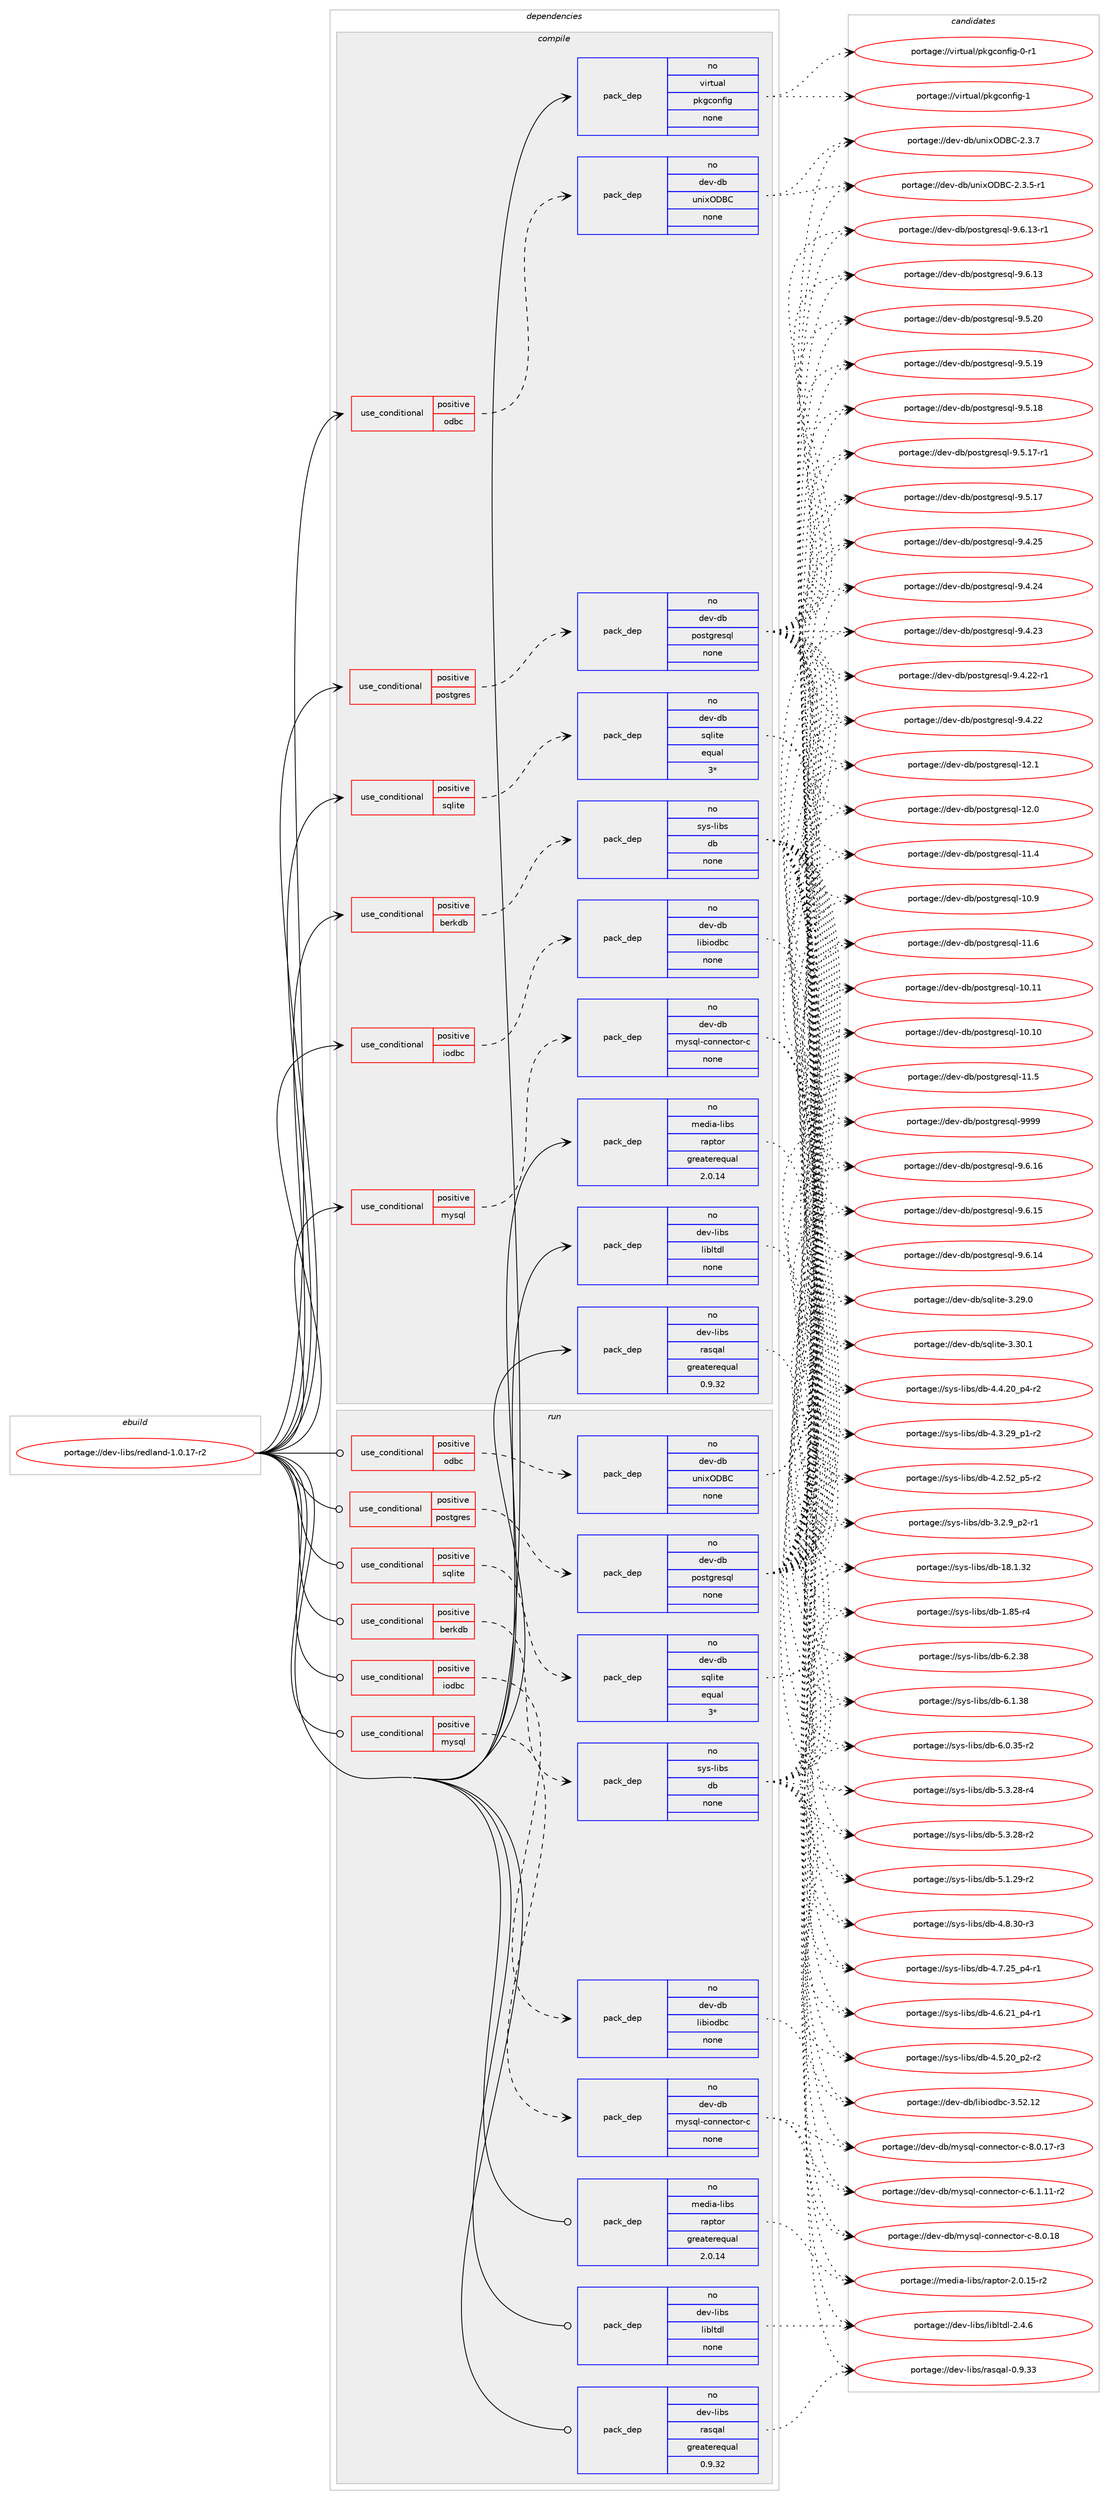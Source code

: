 digraph prolog {

# *************
# Graph options
# *************

newrank=true;
concentrate=true;
compound=true;
graph [rankdir=LR,fontname=Helvetica,fontsize=10,ranksep=1.5];#, ranksep=2.5, nodesep=0.2];
edge  [arrowhead=vee];
node  [fontname=Helvetica,fontsize=10];

# **********
# The ebuild
# **********

subgraph cluster_leftcol {
color=gray;
label=<<i>ebuild</i>>;
id [label="portage://dev-libs/redland-1.0.17-r2", color=red, width=4, href="../dev-libs/redland-1.0.17-r2.svg"];
}

# ****************
# The dependencies
# ****************

subgraph cluster_midcol {
color=gray;
label=<<i>dependencies</i>>;
subgraph cluster_compile {
fillcolor="#eeeeee";
style=filled;
label=<<i>compile</i>>;
subgraph cond124007 {
dependency508129 [label=<<TABLE BORDER="0" CELLBORDER="1" CELLSPACING="0" CELLPADDING="4"><TR><TD ROWSPAN="3" CELLPADDING="10">use_conditional</TD></TR><TR><TD>positive</TD></TR><TR><TD>berkdb</TD></TR></TABLE>>, shape=none, color=red];
subgraph pack378937 {
dependency508130 [label=<<TABLE BORDER="0" CELLBORDER="1" CELLSPACING="0" CELLPADDING="4" WIDTH="220"><TR><TD ROWSPAN="6" CELLPADDING="30">pack_dep</TD></TR><TR><TD WIDTH="110">no</TD></TR><TR><TD>sys-libs</TD></TR><TR><TD>db</TD></TR><TR><TD>none</TD></TR><TR><TD></TD></TR></TABLE>>, shape=none, color=blue];
}
dependency508129:e -> dependency508130:w [weight=20,style="dashed",arrowhead="vee"];
}
id:e -> dependency508129:w [weight=20,style="solid",arrowhead="vee"];
subgraph cond124008 {
dependency508131 [label=<<TABLE BORDER="0" CELLBORDER="1" CELLSPACING="0" CELLPADDING="4"><TR><TD ROWSPAN="3" CELLPADDING="10">use_conditional</TD></TR><TR><TD>positive</TD></TR><TR><TD>iodbc</TD></TR></TABLE>>, shape=none, color=red];
subgraph pack378938 {
dependency508132 [label=<<TABLE BORDER="0" CELLBORDER="1" CELLSPACING="0" CELLPADDING="4" WIDTH="220"><TR><TD ROWSPAN="6" CELLPADDING="30">pack_dep</TD></TR><TR><TD WIDTH="110">no</TD></TR><TR><TD>dev-db</TD></TR><TR><TD>libiodbc</TD></TR><TR><TD>none</TD></TR><TR><TD></TD></TR></TABLE>>, shape=none, color=blue];
}
dependency508131:e -> dependency508132:w [weight=20,style="dashed",arrowhead="vee"];
}
id:e -> dependency508131:w [weight=20,style="solid",arrowhead="vee"];
subgraph cond124009 {
dependency508133 [label=<<TABLE BORDER="0" CELLBORDER="1" CELLSPACING="0" CELLPADDING="4"><TR><TD ROWSPAN="3" CELLPADDING="10">use_conditional</TD></TR><TR><TD>positive</TD></TR><TR><TD>mysql</TD></TR></TABLE>>, shape=none, color=red];
subgraph pack378939 {
dependency508134 [label=<<TABLE BORDER="0" CELLBORDER="1" CELLSPACING="0" CELLPADDING="4" WIDTH="220"><TR><TD ROWSPAN="6" CELLPADDING="30">pack_dep</TD></TR><TR><TD WIDTH="110">no</TD></TR><TR><TD>dev-db</TD></TR><TR><TD>mysql-connector-c</TD></TR><TR><TD>none</TD></TR><TR><TD></TD></TR></TABLE>>, shape=none, color=blue];
}
dependency508133:e -> dependency508134:w [weight=20,style="dashed",arrowhead="vee"];
}
id:e -> dependency508133:w [weight=20,style="solid",arrowhead="vee"];
subgraph cond124010 {
dependency508135 [label=<<TABLE BORDER="0" CELLBORDER="1" CELLSPACING="0" CELLPADDING="4"><TR><TD ROWSPAN="3" CELLPADDING="10">use_conditional</TD></TR><TR><TD>positive</TD></TR><TR><TD>odbc</TD></TR></TABLE>>, shape=none, color=red];
subgraph pack378940 {
dependency508136 [label=<<TABLE BORDER="0" CELLBORDER="1" CELLSPACING="0" CELLPADDING="4" WIDTH="220"><TR><TD ROWSPAN="6" CELLPADDING="30">pack_dep</TD></TR><TR><TD WIDTH="110">no</TD></TR><TR><TD>dev-db</TD></TR><TR><TD>unixODBC</TD></TR><TR><TD>none</TD></TR><TR><TD></TD></TR></TABLE>>, shape=none, color=blue];
}
dependency508135:e -> dependency508136:w [weight=20,style="dashed",arrowhead="vee"];
}
id:e -> dependency508135:w [weight=20,style="solid",arrowhead="vee"];
subgraph cond124011 {
dependency508137 [label=<<TABLE BORDER="0" CELLBORDER="1" CELLSPACING="0" CELLPADDING="4"><TR><TD ROWSPAN="3" CELLPADDING="10">use_conditional</TD></TR><TR><TD>positive</TD></TR><TR><TD>postgres</TD></TR></TABLE>>, shape=none, color=red];
subgraph pack378941 {
dependency508138 [label=<<TABLE BORDER="0" CELLBORDER="1" CELLSPACING="0" CELLPADDING="4" WIDTH="220"><TR><TD ROWSPAN="6" CELLPADDING="30">pack_dep</TD></TR><TR><TD WIDTH="110">no</TD></TR><TR><TD>dev-db</TD></TR><TR><TD>postgresql</TD></TR><TR><TD>none</TD></TR><TR><TD></TD></TR></TABLE>>, shape=none, color=blue];
}
dependency508137:e -> dependency508138:w [weight=20,style="dashed",arrowhead="vee"];
}
id:e -> dependency508137:w [weight=20,style="solid",arrowhead="vee"];
subgraph cond124012 {
dependency508139 [label=<<TABLE BORDER="0" CELLBORDER="1" CELLSPACING="0" CELLPADDING="4"><TR><TD ROWSPAN="3" CELLPADDING="10">use_conditional</TD></TR><TR><TD>positive</TD></TR><TR><TD>sqlite</TD></TR></TABLE>>, shape=none, color=red];
subgraph pack378942 {
dependency508140 [label=<<TABLE BORDER="0" CELLBORDER="1" CELLSPACING="0" CELLPADDING="4" WIDTH="220"><TR><TD ROWSPAN="6" CELLPADDING="30">pack_dep</TD></TR><TR><TD WIDTH="110">no</TD></TR><TR><TD>dev-db</TD></TR><TR><TD>sqlite</TD></TR><TR><TD>equal</TD></TR><TR><TD>3*</TD></TR></TABLE>>, shape=none, color=blue];
}
dependency508139:e -> dependency508140:w [weight=20,style="dashed",arrowhead="vee"];
}
id:e -> dependency508139:w [weight=20,style="solid",arrowhead="vee"];
subgraph pack378943 {
dependency508141 [label=<<TABLE BORDER="0" CELLBORDER="1" CELLSPACING="0" CELLPADDING="4" WIDTH="220"><TR><TD ROWSPAN="6" CELLPADDING="30">pack_dep</TD></TR><TR><TD WIDTH="110">no</TD></TR><TR><TD>dev-libs</TD></TR><TR><TD>libltdl</TD></TR><TR><TD>none</TD></TR><TR><TD></TD></TR></TABLE>>, shape=none, color=blue];
}
id:e -> dependency508141:w [weight=20,style="solid",arrowhead="vee"];
subgraph pack378944 {
dependency508142 [label=<<TABLE BORDER="0" CELLBORDER="1" CELLSPACING="0" CELLPADDING="4" WIDTH="220"><TR><TD ROWSPAN="6" CELLPADDING="30">pack_dep</TD></TR><TR><TD WIDTH="110">no</TD></TR><TR><TD>dev-libs</TD></TR><TR><TD>rasqal</TD></TR><TR><TD>greaterequal</TD></TR><TR><TD>0.9.32</TD></TR></TABLE>>, shape=none, color=blue];
}
id:e -> dependency508142:w [weight=20,style="solid",arrowhead="vee"];
subgraph pack378945 {
dependency508143 [label=<<TABLE BORDER="0" CELLBORDER="1" CELLSPACING="0" CELLPADDING="4" WIDTH="220"><TR><TD ROWSPAN="6" CELLPADDING="30">pack_dep</TD></TR><TR><TD WIDTH="110">no</TD></TR><TR><TD>media-libs</TD></TR><TR><TD>raptor</TD></TR><TR><TD>greaterequal</TD></TR><TR><TD>2.0.14</TD></TR></TABLE>>, shape=none, color=blue];
}
id:e -> dependency508143:w [weight=20,style="solid",arrowhead="vee"];
subgraph pack378946 {
dependency508144 [label=<<TABLE BORDER="0" CELLBORDER="1" CELLSPACING="0" CELLPADDING="4" WIDTH="220"><TR><TD ROWSPAN="6" CELLPADDING="30">pack_dep</TD></TR><TR><TD WIDTH="110">no</TD></TR><TR><TD>virtual</TD></TR><TR><TD>pkgconfig</TD></TR><TR><TD>none</TD></TR><TR><TD></TD></TR></TABLE>>, shape=none, color=blue];
}
id:e -> dependency508144:w [weight=20,style="solid",arrowhead="vee"];
}
subgraph cluster_compileandrun {
fillcolor="#eeeeee";
style=filled;
label=<<i>compile and run</i>>;
}
subgraph cluster_run {
fillcolor="#eeeeee";
style=filled;
label=<<i>run</i>>;
subgraph cond124013 {
dependency508145 [label=<<TABLE BORDER="0" CELLBORDER="1" CELLSPACING="0" CELLPADDING="4"><TR><TD ROWSPAN="3" CELLPADDING="10">use_conditional</TD></TR><TR><TD>positive</TD></TR><TR><TD>berkdb</TD></TR></TABLE>>, shape=none, color=red];
subgraph pack378947 {
dependency508146 [label=<<TABLE BORDER="0" CELLBORDER="1" CELLSPACING="0" CELLPADDING="4" WIDTH="220"><TR><TD ROWSPAN="6" CELLPADDING="30">pack_dep</TD></TR><TR><TD WIDTH="110">no</TD></TR><TR><TD>sys-libs</TD></TR><TR><TD>db</TD></TR><TR><TD>none</TD></TR><TR><TD></TD></TR></TABLE>>, shape=none, color=blue];
}
dependency508145:e -> dependency508146:w [weight=20,style="dashed",arrowhead="vee"];
}
id:e -> dependency508145:w [weight=20,style="solid",arrowhead="odot"];
subgraph cond124014 {
dependency508147 [label=<<TABLE BORDER="0" CELLBORDER="1" CELLSPACING="0" CELLPADDING="4"><TR><TD ROWSPAN="3" CELLPADDING="10">use_conditional</TD></TR><TR><TD>positive</TD></TR><TR><TD>iodbc</TD></TR></TABLE>>, shape=none, color=red];
subgraph pack378948 {
dependency508148 [label=<<TABLE BORDER="0" CELLBORDER="1" CELLSPACING="0" CELLPADDING="4" WIDTH="220"><TR><TD ROWSPAN="6" CELLPADDING="30">pack_dep</TD></TR><TR><TD WIDTH="110">no</TD></TR><TR><TD>dev-db</TD></TR><TR><TD>libiodbc</TD></TR><TR><TD>none</TD></TR><TR><TD></TD></TR></TABLE>>, shape=none, color=blue];
}
dependency508147:e -> dependency508148:w [weight=20,style="dashed",arrowhead="vee"];
}
id:e -> dependency508147:w [weight=20,style="solid",arrowhead="odot"];
subgraph cond124015 {
dependency508149 [label=<<TABLE BORDER="0" CELLBORDER="1" CELLSPACING="0" CELLPADDING="4"><TR><TD ROWSPAN="3" CELLPADDING="10">use_conditional</TD></TR><TR><TD>positive</TD></TR><TR><TD>mysql</TD></TR></TABLE>>, shape=none, color=red];
subgraph pack378949 {
dependency508150 [label=<<TABLE BORDER="0" CELLBORDER="1" CELLSPACING="0" CELLPADDING="4" WIDTH="220"><TR><TD ROWSPAN="6" CELLPADDING="30">pack_dep</TD></TR><TR><TD WIDTH="110">no</TD></TR><TR><TD>dev-db</TD></TR><TR><TD>mysql-connector-c</TD></TR><TR><TD>none</TD></TR><TR><TD></TD></TR></TABLE>>, shape=none, color=blue];
}
dependency508149:e -> dependency508150:w [weight=20,style="dashed",arrowhead="vee"];
}
id:e -> dependency508149:w [weight=20,style="solid",arrowhead="odot"];
subgraph cond124016 {
dependency508151 [label=<<TABLE BORDER="0" CELLBORDER="1" CELLSPACING="0" CELLPADDING="4"><TR><TD ROWSPAN="3" CELLPADDING="10">use_conditional</TD></TR><TR><TD>positive</TD></TR><TR><TD>odbc</TD></TR></TABLE>>, shape=none, color=red];
subgraph pack378950 {
dependency508152 [label=<<TABLE BORDER="0" CELLBORDER="1" CELLSPACING="0" CELLPADDING="4" WIDTH="220"><TR><TD ROWSPAN="6" CELLPADDING="30">pack_dep</TD></TR><TR><TD WIDTH="110">no</TD></TR><TR><TD>dev-db</TD></TR><TR><TD>unixODBC</TD></TR><TR><TD>none</TD></TR><TR><TD></TD></TR></TABLE>>, shape=none, color=blue];
}
dependency508151:e -> dependency508152:w [weight=20,style="dashed",arrowhead="vee"];
}
id:e -> dependency508151:w [weight=20,style="solid",arrowhead="odot"];
subgraph cond124017 {
dependency508153 [label=<<TABLE BORDER="0" CELLBORDER="1" CELLSPACING="0" CELLPADDING="4"><TR><TD ROWSPAN="3" CELLPADDING="10">use_conditional</TD></TR><TR><TD>positive</TD></TR><TR><TD>postgres</TD></TR></TABLE>>, shape=none, color=red];
subgraph pack378951 {
dependency508154 [label=<<TABLE BORDER="0" CELLBORDER="1" CELLSPACING="0" CELLPADDING="4" WIDTH="220"><TR><TD ROWSPAN="6" CELLPADDING="30">pack_dep</TD></TR><TR><TD WIDTH="110">no</TD></TR><TR><TD>dev-db</TD></TR><TR><TD>postgresql</TD></TR><TR><TD>none</TD></TR><TR><TD></TD></TR></TABLE>>, shape=none, color=blue];
}
dependency508153:e -> dependency508154:w [weight=20,style="dashed",arrowhead="vee"];
}
id:e -> dependency508153:w [weight=20,style="solid",arrowhead="odot"];
subgraph cond124018 {
dependency508155 [label=<<TABLE BORDER="0" CELLBORDER="1" CELLSPACING="0" CELLPADDING="4"><TR><TD ROWSPAN="3" CELLPADDING="10">use_conditional</TD></TR><TR><TD>positive</TD></TR><TR><TD>sqlite</TD></TR></TABLE>>, shape=none, color=red];
subgraph pack378952 {
dependency508156 [label=<<TABLE BORDER="0" CELLBORDER="1" CELLSPACING="0" CELLPADDING="4" WIDTH="220"><TR><TD ROWSPAN="6" CELLPADDING="30">pack_dep</TD></TR><TR><TD WIDTH="110">no</TD></TR><TR><TD>dev-db</TD></TR><TR><TD>sqlite</TD></TR><TR><TD>equal</TD></TR><TR><TD>3*</TD></TR></TABLE>>, shape=none, color=blue];
}
dependency508155:e -> dependency508156:w [weight=20,style="dashed",arrowhead="vee"];
}
id:e -> dependency508155:w [weight=20,style="solid",arrowhead="odot"];
subgraph pack378953 {
dependency508157 [label=<<TABLE BORDER="0" CELLBORDER="1" CELLSPACING="0" CELLPADDING="4" WIDTH="220"><TR><TD ROWSPAN="6" CELLPADDING="30">pack_dep</TD></TR><TR><TD WIDTH="110">no</TD></TR><TR><TD>dev-libs</TD></TR><TR><TD>libltdl</TD></TR><TR><TD>none</TD></TR><TR><TD></TD></TR></TABLE>>, shape=none, color=blue];
}
id:e -> dependency508157:w [weight=20,style="solid",arrowhead="odot"];
subgraph pack378954 {
dependency508158 [label=<<TABLE BORDER="0" CELLBORDER="1" CELLSPACING="0" CELLPADDING="4" WIDTH="220"><TR><TD ROWSPAN="6" CELLPADDING="30">pack_dep</TD></TR><TR><TD WIDTH="110">no</TD></TR><TR><TD>dev-libs</TD></TR><TR><TD>rasqal</TD></TR><TR><TD>greaterequal</TD></TR><TR><TD>0.9.32</TD></TR></TABLE>>, shape=none, color=blue];
}
id:e -> dependency508158:w [weight=20,style="solid",arrowhead="odot"];
subgraph pack378955 {
dependency508159 [label=<<TABLE BORDER="0" CELLBORDER="1" CELLSPACING="0" CELLPADDING="4" WIDTH="220"><TR><TD ROWSPAN="6" CELLPADDING="30">pack_dep</TD></TR><TR><TD WIDTH="110">no</TD></TR><TR><TD>media-libs</TD></TR><TR><TD>raptor</TD></TR><TR><TD>greaterequal</TD></TR><TR><TD>2.0.14</TD></TR></TABLE>>, shape=none, color=blue];
}
id:e -> dependency508159:w [weight=20,style="solid",arrowhead="odot"];
}
}

# **************
# The candidates
# **************

subgraph cluster_choices {
rank=same;
color=gray;
label=<<i>candidates</i>>;

subgraph choice378937 {
color=black;
nodesep=1;
choice1151211154510810598115471009845544650465156 [label="portage://sys-libs/db-6.2.38", color=red, width=4,href="../sys-libs/db-6.2.38.svg"];
choice1151211154510810598115471009845544649465156 [label="portage://sys-libs/db-6.1.38", color=red, width=4,href="../sys-libs/db-6.1.38.svg"];
choice11512111545108105981154710098455446484651534511450 [label="portage://sys-libs/db-6.0.35-r2", color=red, width=4,href="../sys-libs/db-6.0.35-r2.svg"];
choice11512111545108105981154710098455346514650564511452 [label="portage://sys-libs/db-5.3.28-r4", color=red, width=4,href="../sys-libs/db-5.3.28-r4.svg"];
choice11512111545108105981154710098455346514650564511450 [label="portage://sys-libs/db-5.3.28-r2", color=red, width=4,href="../sys-libs/db-5.3.28-r2.svg"];
choice11512111545108105981154710098455346494650574511450 [label="portage://sys-libs/db-5.1.29-r2", color=red, width=4,href="../sys-libs/db-5.1.29-r2.svg"];
choice11512111545108105981154710098455246564651484511451 [label="portage://sys-libs/db-4.8.30-r3", color=red, width=4,href="../sys-libs/db-4.8.30-r3.svg"];
choice115121115451081059811547100984552465546505395112524511449 [label="portage://sys-libs/db-4.7.25_p4-r1", color=red, width=4,href="../sys-libs/db-4.7.25_p4-r1.svg"];
choice115121115451081059811547100984552465446504995112524511449 [label="portage://sys-libs/db-4.6.21_p4-r1", color=red, width=4,href="../sys-libs/db-4.6.21_p4-r1.svg"];
choice115121115451081059811547100984552465346504895112504511450 [label="portage://sys-libs/db-4.5.20_p2-r2", color=red, width=4,href="../sys-libs/db-4.5.20_p2-r2.svg"];
choice115121115451081059811547100984552465246504895112524511450 [label="portage://sys-libs/db-4.4.20_p4-r2", color=red, width=4,href="../sys-libs/db-4.4.20_p4-r2.svg"];
choice115121115451081059811547100984552465146505795112494511450 [label="portage://sys-libs/db-4.3.29_p1-r2", color=red, width=4,href="../sys-libs/db-4.3.29_p1-r2.svg"];
choice115121115451081059811547100984552465046535095112534511450 [label="portage://sys-libs/db-4.2.52_p5-r2", color=red, width=4,href="../sys-libs/db-4.2.52_p5-r2.svg"];
choice1151211154510810598115471009845514650465795112504511449 [label="portage://sys-libs/db-3.2.9_p2-r1", color=red, width=4,href="../sys-libs/db-3.2.9_p2-r1.svg"];
choice115121115451081059811547100984549564649465150 [label="portage://sys-libs/db-18.1.32", color=red, width=4,href="../sys-libs/db-18.1.32.svg"];
choice1151211154510810598115471009845494656534511452 [label="portage://sys-libs/db-1.85-r4", color=red, width=4,href="../sys-libs/db-1.85-r4.svg"];
dependency508130:e -> choice1151211154510810598115471009845544650465156:w [style=dotted,weight="100"];
dependency508130:e -> choice1151211154510810598115471009845544649465156:w [style=dotted,weight="100"];
dependency508130:e -> choice11512111545108105981154710098455446484651534511450:w [style=dotted,weight="100"];
dependency508130:e -> choice11512111545108105981154710098455346514650564511452:w [style=dotted,weight="100"];
dependency508130:e -> choice11512111545108105981154710098455346514650564511450:w [style=dotted,weight="100"];
dependency508130:e -> choice11512111545108105981154710098455346494650574511450:w [style=dotted,weight="100"];
dependency508130:e -> choice11512111545108105981154710098455246564651484511451:w [style=dotted,weight="100"];
dependency508130:e -> choice115121115451081059811547100984552465546505395112524511449:w [style=dotted,weight="100"];
dependency508130:e -> choice115121115451081059811547100984552465446504995112524511449:w [style=dotted,weight="100"];
dependency508130:e -> choice115121115451081059811547100984552465346504895112504511450:w [style=dotted,weight="100"];
dependency508130:e -> choice115121115451081059811547100984552465246504895112524511450:w [style=dotted,weight="100"];
dependency508130:e -> choice115121115451081059811547100984552465146505795112494511450:w [style=dotted,weight="100"];
dependency508130:e -> choice115121115451081059811547100984552465046535095112534511450:w [style=dotted,weight="100"];
dependency508130:e -> choice1151211154510810598115471009845514650465795112504511449:w [style=dotted,weight="100"];
dependency508130:e -> choice115121115451081059811547100984549564649465150:w [style=dotted,weight="100"];
dependency508130:e -> choice1151211154510810598115471009845494656534511452:w [style=dotted,weight="100"];
}
subgraph choice378938 {
color=black;
nodesep=1;
choice1001011184510098471081059810511110098994551465350464950 [label="portage://dev-db/libiodbc-3.52.12", color=red, width=4,href="../dev-db/libiodbc-3.52.12.svg"];
dependency508132:e -> choice1001011184510098471081059810511110098994551465350464950:w [style=dotted,weight="100"];
}
subgraph choice378939 {
color=black;
nodesep=1;
choice100101118451009847109121115113108459911111011010199116111114459945564648464956 [label="portage://dev-db/mysql-connector-c-8.0.18", color=red, width=4,href="../dev-db/mysql-connector-c-8.0.18.svg"];
choice1001011184510098471091211151131084599111110110101991161111144599455646484649554511451 [label="portage://dev-db/mysql-connector-c-8.0.17-r3", color=red, width=4,href="../dev-db/mysql-connector-c-8.0.17-r3.svg"];
choice1001011184510098471091211151131084599111110110101991161111144599455446494649494511450 [label="portage://dev-db/mysql-connector-c-6.1.11-r2", color=red, width=4,href="../dev-db/mysql-connector-c-6.1.11-r2.svg"];
dependency508134:e -> choice100101118451009847109121115113108459911111011010199116111114459945564648464956:w [style=dotted,weight="100"];
dependency508134:e -> choice1001011184510098471091211151131084599111110110101991161111144599455646484649554511451:w [style=dotted,weight="100"];
dependency508134:e -> choice1001011184510098471091211151131084599111110110101991161111144599455446494649494511450:w [style=dotted,weight="100"];
}
subgraph choice378940 {
color=black;
nodesep=1;
choice10010111845100984711711010512079686667455046514655 [label="portage://dev-db/unixODBC-2.3.7", color=red, width=4,href="../dev-db/unixODBC-2.3.7.svg"];
choice100101118451009847117110105120796866674550465146534511449 [label="portage://dev-db/unixODBC-2.3.5-r1", color=red, width=4,href="../dev-db/unixODBC-2.3.5-r1.svg"];
dependency508136:e -> choice10010111845100984711711010512079686667455046514655:w [style=dotted,weight="100"];
dependency508136:e -> choice100101118451009847117110105120796866674550465146534511449:w [style=dotted,weight="100"];
}
subgraph choice378941 {
color=black;
nodesep=1;
choice1001011184510098471121111151161031141011151131084557575757 [label="portage://dev-db/postgresql-9999", color=red, width=4,href="../dev-db/postgresql-9999.svg"];
choice10010111845100984711211111511610311410111511310845574654464954 [label="portage://dev-db/postgresql-9.6.16", color=red, width=4,href="../dev-db/postgresql-9.6.16.svg"];
choice10010111845100984711211111511610311410111511310845574654464953 [label="portage://dev-db/postgresql-9.6.15", color=red, width=4,href="../dev-db/postgresql-9.6.15.svg"];
choice10010111845100984711211111511610311410111511310845574654464952 [label="portage://dev-db/postgresql-9.6.14", color=red, width=4,href="../dev-db/postgresql-9.6.14.svg"];
choice100101118451009847112111115116103114101115113108455746544649514511449 [label="portage://dev-db/postgresql-9.6.13-r1", color=red, width=4,href="../dev-db/postgresql-9.6.13-r1.svg"];
choice10010111845100984711211111511610311410111511310845574654464951 [label="portage://dev-db/postgresql-9.6.13", color=red, width=4,href="../dev-db/postgresql-9.6.13.svg"];
choice10010111845100984711211111511610311410111511310845574653465048 [label="portage://dev-db/postgresql-9.5.20", color=red, width=4,href="../dev-db/postgresql-9.5.20.svg"];
choice10010111845100984711211111511610311410111511310845574653464957 [label="portage://dev-db/postgresql-9.5.19", color=red, width=4,href="../dev-db/postgresql-9.5.19.svg"];
choice10010111845100984711211111511610311410111511310845574653464956 [label="portage://dev-db/postgresql-9.5.18", color=red, width=4,href="../dev-db/postgresql-9.5.18.svg"];
choice100101118451009847112111115116103114101115113108455746534649554511449 [label="portage://dev-db/postgresql-9.5.17-r1", color=red, width=4,href="../dev-db/postgresql-9.5.17-r1.svg"];
choice10010111845100984711211111511610311410111511310845574653464955 [label="portage://dev-db/postgresql-9.5.17", color=red, width=4,href="../dev-db/postgresql-9.5.17.svg"];
choice10010111845100984711211111511610311410111511310845574652465053 [label="portage://dev-db/postgresql-9.4.25", color=red, width=4,href="../dev-db/postgresql-9.4.25.svg"];
choice10010111845100984711211111511610311410111511310845574652465052 [label="portage://dev-db/postgresql-9.4.24", color=red, width=4,href="../dev-db/postgresql-9.4.24.svg"];
choice10010111845100984711211111511610311410111511310845574652465051 [label="portage://dev-db/postgresql-9.4.23", color=red, width=4,href="../dev-db/postgresql-9.4.23.svg"];
choice100101118451009847112111115116103114101115113108455746524650504511449 [label="portage://dev-db/postgresql-9.4.22-r1", color=red, width=4,href="../dev-db/postgresql-9.4.22-r1.svg"];
choice10010111845100984711211111511610311410111511310845574652465050 [label="portage://dev-db/postgresql-9.4.22", color=red, width=4,href="../dev-db/postgresql-9.4.22.svg"];
choice1001011184510098471121111151161031141011151131084549504649 [label="portage://dev-db/postgresql-12.1", color=red, width=4,href="../dev-db/postgresql-12.1.svg"];
choice1001011184510098471121111151161031141011151131084549504648 [label="portage://dev-db/postgresql-12.0", color=red, width=4,href="../dev-db/postgresql-12.0.svg"];
choice1001011184510098471121111151161031141011151131084549494654 [label="portage://dev-db/postgresql-11.6", color=red, width=4,href="../dev-db/postgresql-11.6.svg"];
choice1001011184510098471121111151161031141011151131084549494653 [label="portage://dev-db/postgresql-11.5", color=red, width=4,href="../dev-db/postgresql-11.5.svg"];
choice1001011184510098471121111151161031141011151131084549494652 [label="portage://dev-db/postgresql-11.4", color=red, width=4,href="../dev-db/postgresql-11.4.svg"];
choice1001011184510098471121111151161031141011151131084549484657 [label="portage://dev-db/postgresql-10.9", color=red, width=4,href="../dev-db/postgresql-10.9.svg"];
choice100101118451009847112111115116103114101115113108454948464949 [label="portage://dev-db/postgresql-10.11", color=red, width=4,href="../dev-db/postgresql-10.11.svg"];
choice100101118451009847112111115116103114101115113108454948464948 [label="portage://dev-db/postgresql-10.10", color=red, width=4,href="../dev-db/postgresql-10.10.svg"];
dependency508138:e -> choice1001011184510098471121111151161031141011151131084557575757:w [style=dotted,weight="100"];
dependency508138:e -> choice10010111845100984711211111511610311410111511310845574654464954:w [style=dotted,weight="100"];
dependency508138:e -> choice10010111845100984711211111511610311410111511310845574654464953:w [style=dotted,weight="100"];
dependency508138:e -> choice10010111845100984711211111511610311410111511310845574654464952:w [style=dotted,weight="100"];
dependency508138:e -> choice100101118451009847112111115116103114101115113108455746544649514511449:w [style=dotted,weight="100"];
dependency508138:e -> choice10010111845100984711211111511610311410111511310845574654464951:w [style=dotted,weight="100"];
dependency508138:e -> choice10010111845100984711211111511610311410111511310845574653465048:w [style=dotted,weight="100"];
dependency508138:e -> choice10010111845100984711211111511610311410111511310845574653464957:w [style=dotted,weight="100"];
dependency508138:e -> choice10010111845100984711211111511610311410111511310845574653464956:w [style=dotted,weight="100"];
dependency508138:e -> choice100101118451009847112111115116103114101115113108455746534649554511449:w [style=dotted,weight="100"];
dependency508138:e -> choice10010111845100984711211111511610311410111511310845574653464955:w [style=dotted,weight="100"];
dependency508138:e -> choice10010111845100984711211111511610311410111511310845574652465053:w [style=dotted,weight="100"];
dependency508138:e -> choice10010111845100984711211111511610311410111511310845574652465052:w [style=dotted,weight="100"];
dependency508138:e -> choice10010111845100984711211111511610311410111511310845574652465051:w [style=dotted,weight="100"];
dependency508138:e -> choice100101118451009847112111115116103114101115113108455746524650504511449:w [style=dotted,weight="100"];
dependency508138:e -> choice10010111845100984711211111511610311410111511310845574652465050:w [style=dotted,weight="100"];
dependency508138:e -> choice1001011184510098471121111151161031141011151131084549504649:w [style=dotted,weight="100"];
dependency508138:e -> choice1001011184510098471121111151161031141011151131084549504648:w [style=dotted,weight="100"];
dependency508138:e -> choice1001011184510098471121111151161031141011151131084549494654:w [style=dotted,weight="100"];
dependency508138:e -> choice1001011184510098471121111151161031141011151131084549494653:w [style=dotted,weight="100"];
dependency508138:e -> choice1001011184510098471121111151161031141011151131084549494652:w [style=dotted,weight="100"];
dependency508138:e -> choice1001011184510098471121111151161031141011151131084549484657:w [style=dotted,weight="100"];
dependency508138:e -> choice100101118451009847112111115116103114101115113108454948464949:w [style=dotted,weight="100"];
dependency508138:e -> choice100101118451009847112111115116103114101115113108454948464948:w [style=dotted,weight="100"];
}
subgraph choice378942 {
color=black;
nodesep=1;
choice10010111845100984711511310810511610145514651484649 [label="portage://dev-db/sqlite-3.30.1", color=red, width=4,href="../dev-db/sqlite-3.30.1.svg"];
choice10010111845100984711511310810511610145514650574648 [label="portage://dev-db/sqlite-3.29.0", color=red, width=4,href="../dev-db/sqlite-3.29.0.svg"];
dependency508140:e -> choice10010111845100984711511310810511610145514651484649:w [style=dotted,weight="100"];
dependency508140:e -> choice10010111845100984711511310810511610145514650574648:w [style=dotted,weight="100"];
}
subgraph choice378943 {
color=black;
nodesep=1;
choice10010111845108105981154710810598108116100108455046524654 [label="portage://dev-libs/libltdl-2.4.6", color=red, width=4,href="../dev-libs/libltdl-2.4.6.svg"];
dependency508141:e -> choice10010111845108105981154710810598108116100108455046524654:w [style=dotted,weight="100"];
}
subgraph choice378944 {
color=black;
nodesep=1;
choice100101118451081059811547114971151139710845484657465151 [label="portage://dev-libs/rasqal-0.9.33", color=red, width=4,href="../dev-libs/rasqal-0.9.33.svg"];
dependency508142:e -> choice100101118451081059811547114971151139710845484657465151:w [style=dotted,weight="100"];
}
subgraph choice378945 {
color=black;
nodesep=1;
choice1091011001059745108105981154711497112116111114455046484649534511450 [label="portage://media-libs/raptor-2.0.15-r2", color=red, width=4,href="../media-libs/raptor-2.0.15-r2.svg"];
dependency508143:e -> choice1091011001059745108105981154711497112116111114455046484649534511450:w [style=dotted,weight="100"];
}
subgraph choice378946 {
color=black;
nodesep=1;
choice1181051141161179710847112107103991111101021051034549 [label="portage://virtual/pkgconfig-1", color=red, width=4,href="../virtual/pkgconfig-1.svg"];
choice11810511411611797108471121071039911111010210510345484511449 [label="portage://virtual/pkgconfig-0-r1", color=red, width=4,href="../virtual/pkgconfig-0-r1.svg"];
dependency508144:e -> choice1181051141161179710847112107103991111101021051034549:w [style=dotted,weight="100"];
dependency508144:e -> choice11810511411611797108471121071039911111010210510345484511449:w [style=dotted,weight="100"];
}
subgraph choice378947 {
color=black;
nodesep=1;
choice1151211154510810598115471009845544650465156 [label="portage://sys-libs/db-6.2.38", color=red, width=4,href="../sys-libs/db-6.2.38.svg"];
choice1151211154510810598115471009845544649465156 [label="portage://sys-libs/db-6.1.38", color=red, width=4,href="../sys-libs/db-6.1.38.svg"];
choice11512111545108105981154710098455446484651534511450 [label="portage://sys-libs/db-6.0.35-r2", color=red, width=4,href="../sys-libs/db-6.0.35-r2.svg"];
choice11512111545108105981154710098455346514650564511452 [label="portage://sys-libs/db-5.3.28-r4", color=red, width=4,href="../sys-libs/db-5.3.28-r4.svg"];
choice11512111545108105981154710098455346514650564511450 [label="portage://sys-libs/db-5.3.28-r2", color=red, width=4,href="../sys-libs/db-5.3.28-r2.svg"];
choice11512111545108105981154710098455346494650574511450 [label="portage://sys-libs/db-5.1.29-r2", color=red, width=4,href="../sys-libs/db-5.1.29-r2.svg"];
choice11512111545108105981154710098455246564651484511451 [label="portage://sys-libs/db-4.8.30-r3", color=red, width=4,href="../sys-libs/db-4.8.30-r3.svg"];
choice115121115451081059811547100984552465546505395112524511449 [label="portage://sys-libs/db-4.7.25_p4-r1", color=red, width=4,href="../sys-libs/db-4.7.25_p4-r1.svg"];
choice115121115451081059811547100984552465446504995112524511449 [label="portage://sys-libs/db-4.6.21_p4-r1", color=red, width=4,href="../sys-libs/db-4.6.21_p4-r1.svg"];
choice115121115451081059811547100984552465346504895112504511450 [label="portage://sys-libs/db-4.5.20_p2-r2", color=red, width=4,href="../sys-libs/db-4.5.20_p2-r2.svg"];
choice115121115451081059811547100984552465246504895112524511450 [label="portage://sys-libs/db-4.4.20_p4-r2", color=red, width=4,href="../sys-libs/db-4.4.20_p4-r2.svg"];
choice115121115451081059811547100984552465146505795112494511450 [label="portage://sys-libs/db-4.3.29_p1-r2", color=red, width=4,href="../sys-libs/db-4.3.29_p1-r2.svg"];
choice115121115451081059811547100984552465046535095112534511450 [label="portage://sys-libs/db-4.2.52_p5-r2", color=red, width=4,href="../sys-libs/db-4.2.52_p5-r2.svg"];
choice1151211154510810598115471009845514650465795112504511449 [label="portage://sys-libs/db-3.2.9_p2-r1", color=red, width=4,href="../sys-libs/db-3.2.9_p2-r1.svg"];
choice115121115451081059811547100984549564649465150 [label="portage://sys-libs/db-18.1.32", color=red, width=4,href="../sys-libs/db-18.1.32.svg"];
choice1151211154510810598115471009845494656534511452 [label="portage://sys-libs/db-1.85-r4", color=red, width=4,href="../sys-libs/db-1.85-r4.svg"];
dependency508146:e -> choice1151211154510810598115471009845544650465156:w [style=dotted,weight="100"];
dependency508146:e -> choice1151211154510810598115471009845544649465156:w [style=dotted,weight="100"];
dependency508146:e -> choice11512111545108105981154710098455446484651534511450:w [style=dotted,weight="100"];
dependency508146:e -> choice11512111545108105981154710098455346514650564511452:w [style=dotted,weight="100"];
dependency508146:e -> choice11512111545108105981154710098455346514650564511450:w [style=dotted,weight="100"];
dependency508146:e -> choice11512111545108105981154710098455346494650574511450:w [style=dotted,weight="100"];
dependency508146:e -> choice11512111545108105981154710098455246564651484511451:w [style=dotted,weight="100"];
dependency508146:e -> choice115121115451081059811547100984552465546505395112524511449:w [style=dotted,weight="100"];
dependency508146:e -> choice115121115451081059811547100984552465446504995112524511449:w [style=dotted,weight="100"];
dependency508146:e -> choice115121115451081059811547100984552465346504895112504511450:w [style=dotted,weight="100"];
dependency508146:e -> choice115121115451081059811547100984552465246504895112524511450:w [style=dotted,weight="100"];
dependency508146:e -> choice115121115451081059811547100984552465146505795112494511450:w [style=dotted,weight="100"];
dependency508146:e -> choice115121115451081059811547100984552465046535095112534511450:w [style=dotted,weight="100"];
dependency508146:e -> choice1151211154510810598115471009845514650465795112504511449:w [style=dotted,weight="100"];
dependency508146:e -> choice115121115451081059811547100984549564649465150:w [style=dotted,weight="100"];
dependency508146:e -> choice1151211154510810598115471009845494656534511452:w [style=dotted,weight="100"];
}
subgraph choice378948 {
color=black;
nodesep=1;
choice1001011184510098471081059810511110098994551465350464950 [label="portage://dev-db/libiodbc-3.52.12", color=red, width=4,href="../dev-db/libiodbc-3.52.12.svg"];
dependency508148:e -> choice1001011184510098471081059810511110098994551465350464950:w [style=dotted,weight="100"];
}
subgraph choice378949 {
color=black;
nodesep=1;
choice100101118451009847109121115113108459911111011010199116111114459945564648464956 [label="portage://dev-db/mysql-connector-c-8.0.18", color=red, width=4,href="../dev-db/mysql-connector-c-8.0.18.svg"];
choice1001011184510098471091211151131084599111110110101991161111144599455646484649554511451 [label="portage://dev-db/mysql-connector-c-8.0.17-r3", color=red, width=4,href="../dev-db/mysql-connector-c-8.0.17-r3.svg"];
choice1001011184510098471091211151131084599111110110101991161111144599455446494649494511450 [label="portage://dev-db/mysql-connector-c-6.1.11-r2", color=red, width=4,href="../dev-db/mysql-connector-c-6.1.11-r2.svg"];
dependency508150:e -> choice100101118451009847109121115113108459911111011010199116111114459945564648464956:w [style=dotted,weight="100"];
dependency508150:e -> choice1001011184510098471091211151131084599111110110101991161111144599455646484649554511451:w [style=dotted,weight="100"];
dependency508150:e -> choice1001011184510098471091211151131084599111110110101991161111144599455446494649494511450:w [style=dotted,weight="100"];
}
subgraph choice378950 {
color=black;
nodesep=1;
choice10010111845100984711711010512079686667455046514655 [label="portage://dev-db/unixODBC-2.3.7", color=red, width=4,href="../dev-db/unixODBC-2.3.7.svg"];
choice100101118451009847117110105120796866674550465146534511449 [label="portage://dev-db/unixODBC-2.3.5-r1", color=red, width=4,href="../dev-db/unixODBC-2.3.5-r1.svg"];
dependency508152:e -> choice10010111845100984711711010512079686667455046514655:w [style=dotted,weight="100"];
dependency508152:e -> choice100101118451009847117110105120796866674550465146534511449:w [style=dotted,weight="100"];
}
subgraph choice378951 {
color=black;
nodesep=1;
choice1001011184510098471121111151161031141011151131084557575757 [label="portage://dev-db/postgresql-9999", color=red, width=4,href="../dev-db/postgresql-9999.svg"];
choice10010111845100984711211111511610311410111511310845574654464954 [label="portage://dev-db/postgresql-9.6.16", color=red, width=4,href="../dev-db/postgresql-9.6.16.svg"];
choice10010111845100984711211111511610311410111511310845574654464953 [label="portage://dev-db/postgresql-9.6.15", color=red, width=4,href="../dev-db/postgresql-9.6.15.svg"];
choice10010111845100984711211111511610311410111511310845574654464952 [label="portage://dev-db/postgresql-9.6.14", color=red, width=4,href="../dev-db/postgresql-9.6.14.svg"];
choice100101118451009847112111115116103114101115113108455746544649514511449 [label="portage://dev-db/postgresql-9.6.13-r1", color=red, width=4,href="../dev-db/postgresql-9.6.13-r1.svg"];
choice10010111845100984711211111511610311410111511310845574654464951 [label="portage://dev-db/postgresql-9.6.13", color=red, width=4,href="../dev-db/postgresql-9.6.13.svg"];
choice10010111845100984711211111511610311410111511310845574653465048 [label="portage://dev-db/postgresql-9.5.20", color=red, width=4,href="../dev-db/postgresql-9.5.20.svg"];
choice10010111845100984711211111511610311410111511310845574653464957 [label="portage://dev-db/postgresql-9.5.19", color=red, width=4,href="../dev-db/postgresql-9.5.19.svg"];
choice10010111845100984711211111511610311410111511310845574653464956 [label="portage://dev-db/postgresql-9.5.18", color=red, width=4,href="../dev-db/postgresql-9.5.18.svg"];
choice100101118451009847112111115116103114101115113108455746534649554511449 [label="portage://dev-db/postgresql-9.5.17-r1", color=red, width=4,href="../dev-db/postgresql-9.5.17-r1.svg"];
choice10010111845100984711211111511610311410111511310845574653464955 [label="portage://dev-db/postgresql-9.5.17", color=red, width=4,href="../dev-db/postgresql-9.5.17.svg"];
choice10010111845100984711211111511610311410111511310845574652465053 [label="portage://dev-db/postgresql-9.4.25", color=red, width=4,href="../dev-db/postgresql-9.4.25.svg"];
choice10010111845100984711211111511610311410111511310845574652465052 [label="portage://dev-db/postgresql-9.4.24", color=red, width=4,href="../dev-db/postgresql-9.4.24.svg"];
choice10010111845100984711211111511610311410111511310845574652465051 [label="portage://dev-db/postgresql-9.4.23", color=red, width=4,href="../dev-db/postgresql-9.4.23.svg"];
choice100101118451009847112111115116103114101115113108455746524650504511449 [label="portage://dev-db/postgresql-9.4.22-r1", color=red, width=4,href="../dev-db/postgresql-9.4.22-r1.svg"];
choice10010111845100984711211111511610311410111511310845574652465050 [label="portage://dev-db/postgresql-9.4.22", color=red, width=4,href="../dev-db/postgresql-9.4.22.svg"];
choice1001011184510098471121111151161031141011151131084549504649 [label="portage://dev-db/postgresql-12.1", color=red, width=4,href="../dev-db/postgresql-12.1.svg"];
choice1001011184510098471121111151161031141011151131084549504648 [label="portage://dev-db/postgresql-12.0", color=red, width=4,href="../dev-db/postgresql-12.0.svg"];
choice1001011184510098471121111151161031141011151131084549494654 [label="portage://dev-db/postgresql-11.6", color=red, width=4,href="../dev-db/postgresql-11.6.svg"];
choice1001011184510098471121111151161031141011151131084549494653 [label="portage://dev-db/postgresql-11.5", color=red, width=4,href="../dev-db/postgresql-11.5.svg"];
choice1001011184510098471121111151161031141011151131084549494652 [label="portage://dev-db/postgresql-11.4", color=red, width=4,href="../dev-db/postgresql-11.4.svg"];
choice1001011184510098471121111151161031141011151131084549484657 [label="portage://dev-db/postgresql-10.9", color=red, width=4,href="../dev-db/postgresql-10.9.svg"];
choice100101118451009847112111115116103114101115113108454948464949 [label="portage://dev-db/postgresql-10.11", color=red, width=4,href="../dev-db/postgresql-10.11.svg"];
choice100101118451009847112111115116103114101115113108454948464948 [label="portage://dev-db/postgresql-10.10", color=red, width=4,href="../dev-db/postgresql-10.10.svg"];
dependency508154:e -> choice1001011184510098471121111151161031141011151131084557575757:w [style=dotted,weight="100"];
dependency508154:e -> choice10010111845100984711211111511610311410111511310845574654464954:w [style=dotted,weight="100"];
dependency508154:e -> choice10010111845100984711211111511610311410111511310845574654464953:w [style=dotted,weight="100"];
dependency508154:e -> choice10010111845100984711211111511610311410111511310845574654464952:w [style=dotted,weight="100"];
dependency508154:e -> choice100101118451009847112111115116103114101115113108455746544649514511449:w [style=dotted,weight="100"];
dependency508154:e -> choice10010111845100984711211111511610311410111511310845574654464951:w [style=dotted,weight="100"];
dependency508154:e -> choice10010111845100984711211111511610311410111511310845574653465048:w [style=dotted,weight="100"];
dependency508154:e -> choice10010111845100984711211111511610311410111511310845574653464957:w [style=dotted,weight="100"];
dependency508154:e -> choice10010111845100984711211111511610311410111511310845574653464956:w [style=dotted,weight="100"];
dependency508154:e -> choice100101118451009847112111115116103114101115113108455746534649554511449:w [style=dotted,weight="100"];
dependency508154:e -> choice10010111845100984711211111511610311410111511310845574653464955:w [style=dotted,weight="100"];
dependency508154:e -> choice10010111845100984711211111511610311410111511310845574652465053:w [style=dotted,weight="100"];
dependency508154:e -> choice10010111845100984711211111511610311410111511310845574652465052:w [style=dotted,weight="100"];
dependency508154:e -> choice10010111845100984711211111511610311410111511310845574652465051:w [style=dotted,weight="100"];
dependency508154:e -> choice100101118451009847112111115116103114101115113108455746524650504511449:w [style=dotted,weight="100"];
dependency508154:e -> choice10010111845100984711211111511610311410111511310845574652465050:w [style=dotted,weight="100"];
dependency508154:e -> choice1001011184510098471121111151161031141011151131084549504649:w [style=dotted,weight="100"];
dependency508154:e -> choice1001011184510098471121111151161031141011151131084549504648:w [style=dotted,weight="100"];
dependency508154:e -> choice1001011184510098471121111151161031141011151131084549494654:w [style=dotted,weight="100"];
dependency508154:e -> choice1001011184510098471121111151161031141011151131084549494653:w [style=dotted,weight="100"];
dependency508154:e -> choice1001011184510098471121111151161031141011151131084549494652:w [style=dotted,weight="100"];
dependency508154:e -> choice1001011184510098471121111151161031141011151131084549484657:w [style=dotted,weight="100"];
dependency508154:e -> choice100101118451009847112111115116103114101115113108454948464949:w [style=dotted,weight="100"];
dependency508154:e -> choice100101118451009847112111115116103114101115113108454948464948:w [style=dotted,weight="100"];
}
subgraph choice378952 {
color=black;
nodesep=1;
choice10010111845100984711511310810511610145514651484649 [label="portage://dev-db/sqlite-3.30.1", color=red, width=4,href="../dev-db/sqlite-3.30.1.svg"];
choice10010111845100984711511310810511610145514650574648 [label="portage://dev-db/sqlite-3.29.0", color=red, width=4,href="../dev-db/sqlite-3.29.0.svg"];
dependency508156:e -> choice10010111845100984711511310810511610145514651484649:w [style=dotted,weight="100"];
dependency508156:e -> choice10010111845100984711511310810511610145514650574648:w [style=dotted,weight="100"];
}
subgraph choice378953 {
color=black;
nodesep=1;
choice10010111845108105981154710810598108116100108455046524654 [label="portage://dev-libs/libltdl-2.4.6", color=red, width=4,href="../dev-libs/libltdl-2.4.6.svg"];
dependency508157:e -> choice10010111845108105981154710810598108116100108455046524654:w [style=dotted,weight="100"];
}
subgraph choice378954 {
color=black;
nodesep=1;
choice100101118451081059811547114971151139710845484657465151 [label="portage://dev-libs/rasqal-0.9.33", color=red, width=4,href="../dev-libs/rasqal-0.9.33.svg"];
dependency508158:e -> choice100101118451081059811547114971151139710845484657465151:w [style=dotted,weight="100"];
}
subgraph choice378955 {
color=black;
nodesep=1;
choice1091011001059745108105981154711497112116111114455046484649534511450 [label="portage://media-libs/raptor-2.0.15-r2", color=red, width=4,href="../media-libs/raptor-2.0.15-r2.svg"];
dependency508159:e -> choice1091011001059745108105981154711497112116111114455046484649534511450:w [style=dotted,weight="100"];
}
}

}
